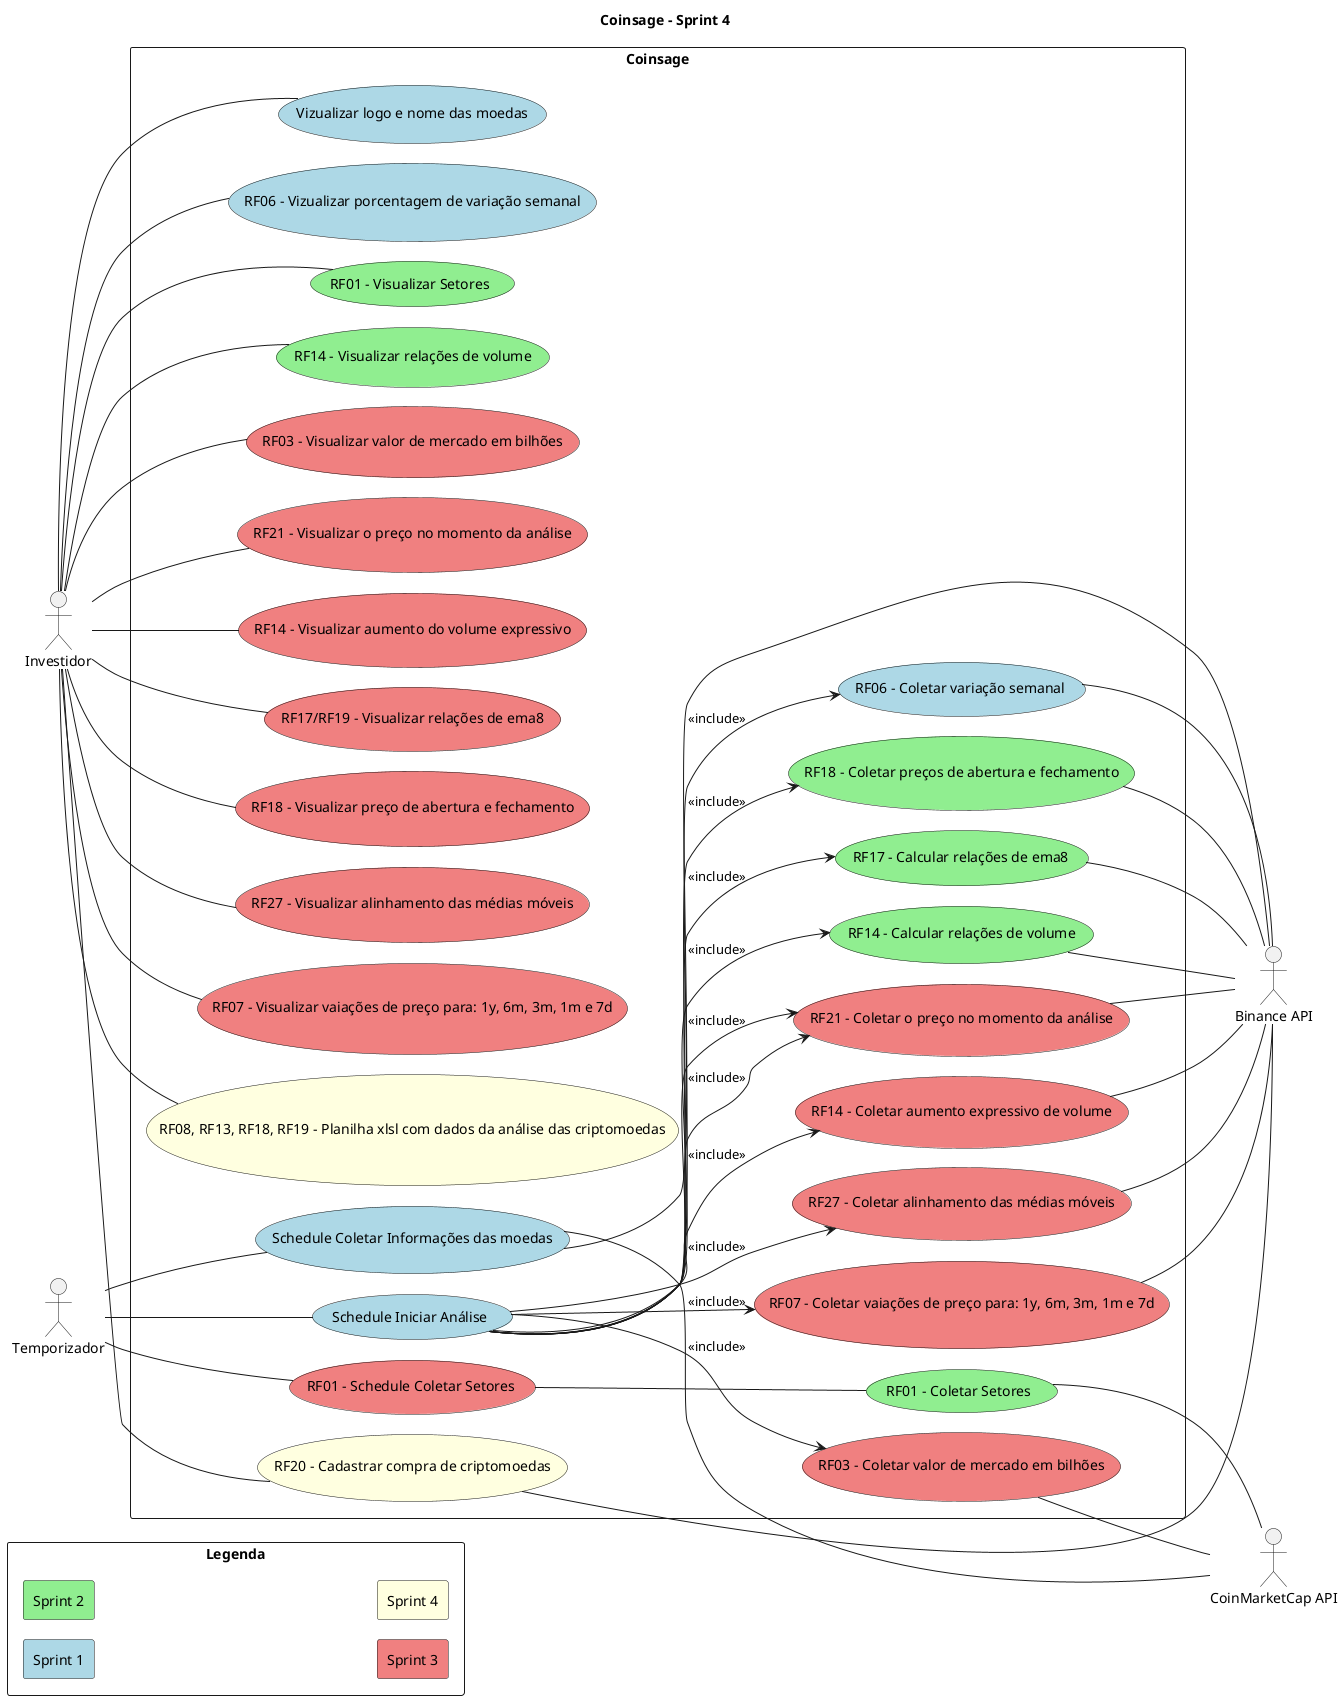 @startuml
title Coinsage - Sprint 4

left to right direction
actor "Investidor" as investor
actor "Temporizador" as schedule
actor "Binance API" as binance
actor "CoinMarketCap API" as cmc

rectangle "Legenda"{
    skinparam minClassWidth 10
    skinparam nodesep 1
    skinparam ranksep 1

    rectangle "Sprint 1" #LightBlue
    rectangle "Sprint 2" #LightGreen
    rectangle "Sprint 3" #LightCoral
    rectangle "Sprint 4" #LightYellow
    ' rectangle "Sprint 5" #LightPink
}

rectangle "Coinsage"{
    skinparam nodesep 20

    ' Schedules use cases
    ' Sp1
    usecase "Schedule Coletar Informações das moedas" as sch_cripto_info #LightBlue
    usecase "Schedule Iniciar Análise" as sch_analysis #LightBlue
    ' Sp3
    usecase "RF01 - Schedule Coletar Setores" as sch_sectors #LightCoral /' Should be sprint 2 but not ended '/

    ' Analyse use cases
    ' Sp1
    usecase "RF06 - Coletar variação semanal" as collect_cripto_week_incresse #LightBlue
    ' Sp2
    usecase "RF01 - Coletar Setores" as collect_sectors #LightGreen
    usecase "RF18 - Coletar preços de abertura e fechamento" as collect_cripto_open_close #LightGreen
    usecase "RF17 - Calcular relações de ema8" as collect_ema8_relations #LightGreen
    usecase "RF14 - Calcular relações de volume" as collect_volume_relations #LightGreen
    ' Sp3
    usecase "RF03 - Coletar valor de mercado em bilhões" as collect_market_cap #LightCoral /' Should be sprint 2 but not ended '/
    usecase "RF21 - Coletar o preço no momento da análise" as collect_cripto_current_price #LightCoral /' Should be sprint 2 but not ended '/
    usecase "RF14 - Coletar aumento expressivo de volume" as collect_expressive_volume_date #LightCoral /' Should be sprint 2 but not ended '/
    usecase "RF27 - Coletar alinhamento das médias móveis" as collect_emas_aligned #LightCoral
    usecase "RF07 - Coletar vaiações de preço para: 1y, 6m, 3m, 1m e 7d" as collect_cripto_price_variations #LightCoral

    ' Report use cases
    ' Sp1
    usecase "Vizualizar logo e nome das moedas" as view_cripto_info #LightBlue
    usecase "RF06 - Vizualizar porcentagem de variação semanal" as view_cripto_week_incresse #LightBlue
    ' Sp2
    usecase "RF01 - Visualizar Setores" as view_sectors #LightGreen
    usecase "RF14 - Visualizar relações de volume" as view_volume_relations #LightGreen
    ' Sp3
    usecase "RF03 - Visualizar valor de mercado em bilhões" as view_market_cap #LightCoral /' Should be sprint 2 but not ended '/
    usecase "RF21 - Visualizar o preço no momento da análise" as view_cripto_current_price #LightCoral /' Should be sprint 2 but not ended '/
    usecase "RF14 - Visualizar aumento do volume expressivo" as view_expressive_volume_increase #LightCoral /' Should be sprint 2 but not ended '/
    usecase "RF17/RF19 - Visualizar relações de ema8" as view_ema8_relations #LightCoral /' Should be sprint 2 but not ended '/
    usecase "RF18 - Visualizar preço de abertura e fechamento" as view_cripto_open_close #LightCoral /' Should be sprint 2 but not ended '/
    usecase "RF27 - Visualizar alinhamento das médias móveis" as view_emas_aligned #LightCoral
    usecase "RF07 - Visualizar vaiações de preço para: 1y, 6m, 3m, 1m e 7d" as view_cripto_price_variations #LightCoral

    ' Wallet usecases
    ' Sp4
    usecase "RF20 - Cadastrar compra de criptomoedas" as register_cripto #LightYellow
    usecase "RF08, RF13, RF18, RF19 - Planilha xlsl com dados da análise das criptomoedas" as view_xlsl #LightYellow
}

' Schedules use cases
schedule -- sch_analysis
schedule -- sch_cripto_info
schedule -- sch_sectors

' APIS use cases
register_cripto -- binance
sch_cripto_info -- binance
sch_cripto_info -- cmc
collect_cripto_week_incresse -- binance
collect_cripto_current_price -- binance
collect_cripto_open_close -- binance
collect_ema8_relations -- binance
collect_volume_relations -- binance
collect_expressive_volume_date -- binance
collect_market_cap -- cmc
collect_emas_aligned -- binance
collect_cripto_price_variations -- binance
sch_sectors -- collect_sectors
collect_sectors -- cmc

' Investor use cases
investor -- view_sectors
investor -- view_cripto_info
investor -- view_cripto_week_incresse
investor -- view_cripto_current_price
investor -- view_cripto_open_close
investor -- view_ema8_relations
investor -- view_volume_relations
investor -- view_expressive_volume_increase
investor -- view_market_cap
investor -- view_emas_aligned
investor -- view_cripto_price_variations
investor -- view_xlsl
investor -- register_cripto


' Use cases relations
sch_analysis --> collect_cripto_week_incresse  : <<include>>
sch_analysis --> collect_cripto_current_price  : <<include>>
sch_analysis --> collect_cripto_open_close  : <<include>>
sch_analysis --> collect_ema8_relations  : <<include>>
sch_analysis --> collect_volume_relations  : <<include>>
sch_analysis --> collect_expressive_volume_date : <<include>>
sch_analysis --> collect_market_cap : <<include>>
sch_analysis --> collect_cripto_current_price : <<include>>
sch_analysis --> collect_emas_aligned : <<include>>
sch_analysis --> collect_cripto_price_variations : <<include>>

@enduml
